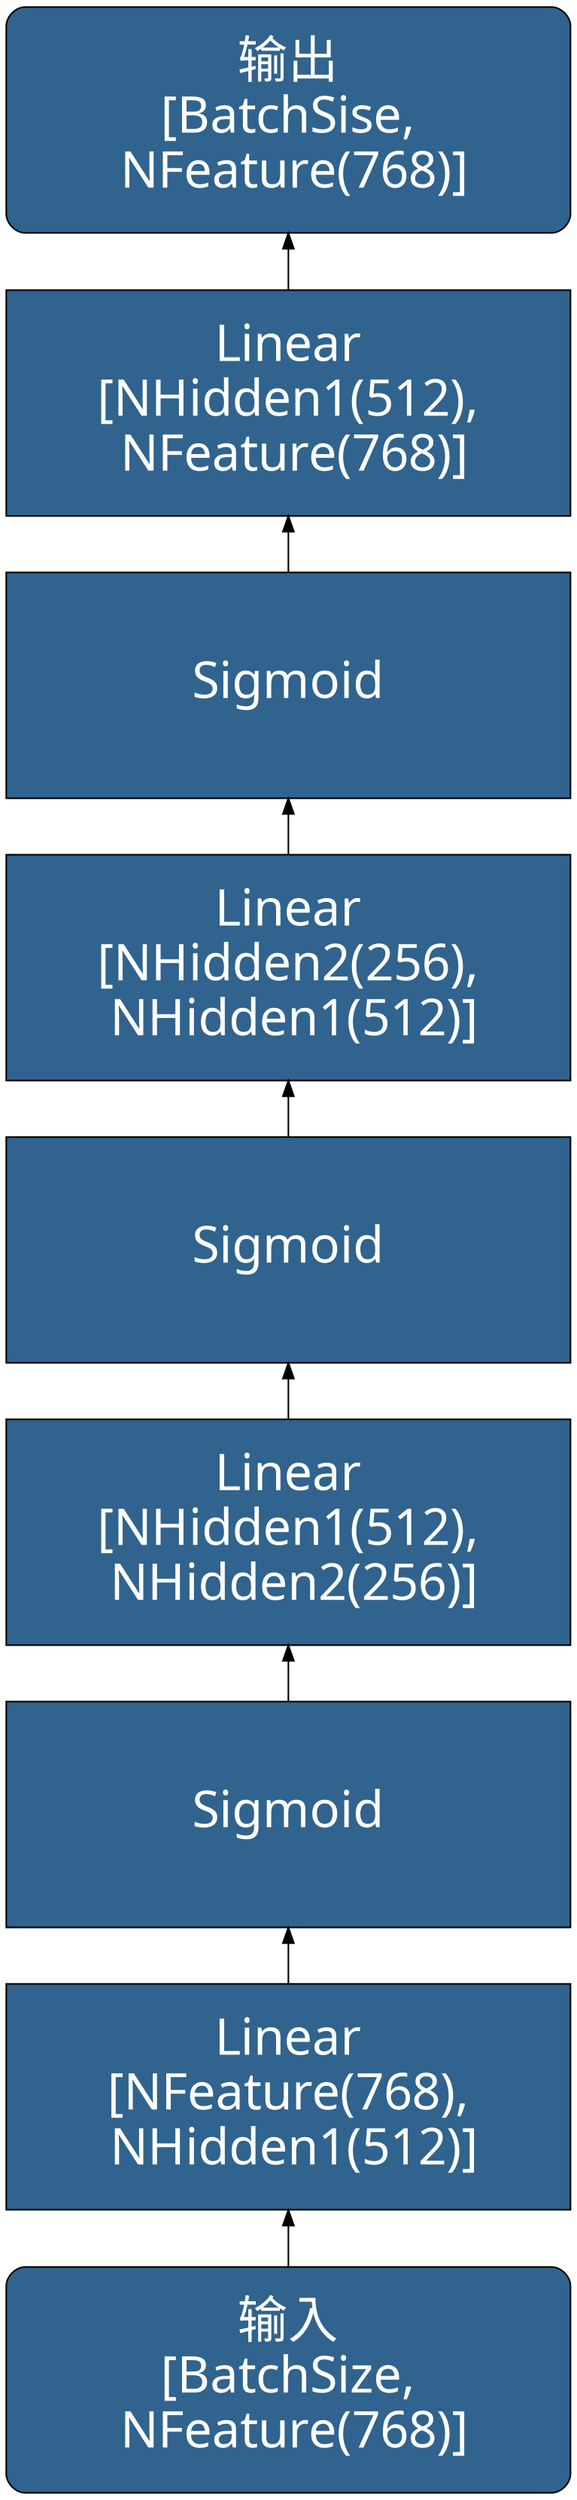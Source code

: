 digraph StackAutoEncoder {
	rankdir=BT
    node [
		style=filled, 
		color=Black
		fontcolor=White, 
		fillcolor="#30638e", 
		fontname="SimHei",
		fontsize=32,
		width=5, height=2,
		shape="box",
	]
	
	
	inp     [label="输入\n[BatchSize,\n NFeature(768)]", shape="Mrecord"]
	ll1     [label="Linear\n[NFeature(768),\n NHidden1(512)]"]
    σ1      [label="Sigmoid"]
    ll2     [label="Linear\n[NHidden1(512),\n NHidden2(256)]"]
    σ2      [label="Sigmoid"]
    ll3     [label="Linear\n[NHidden2(256),\n NHidden1(512)]"]
    σ3      [label="Sigmoid"]
    ll4     [label="Linear\n[NHidden1(512),\n NFeature(768)]"]
	oup     [label="输出\n[BatchSise,\n NFeature(768)]", shape="Mrecord"]
	
	inp -> ll1 -> σ1 -> ll2 -> σ2
        -> ll3 -> σ3 -> ll4 -> oup
}
